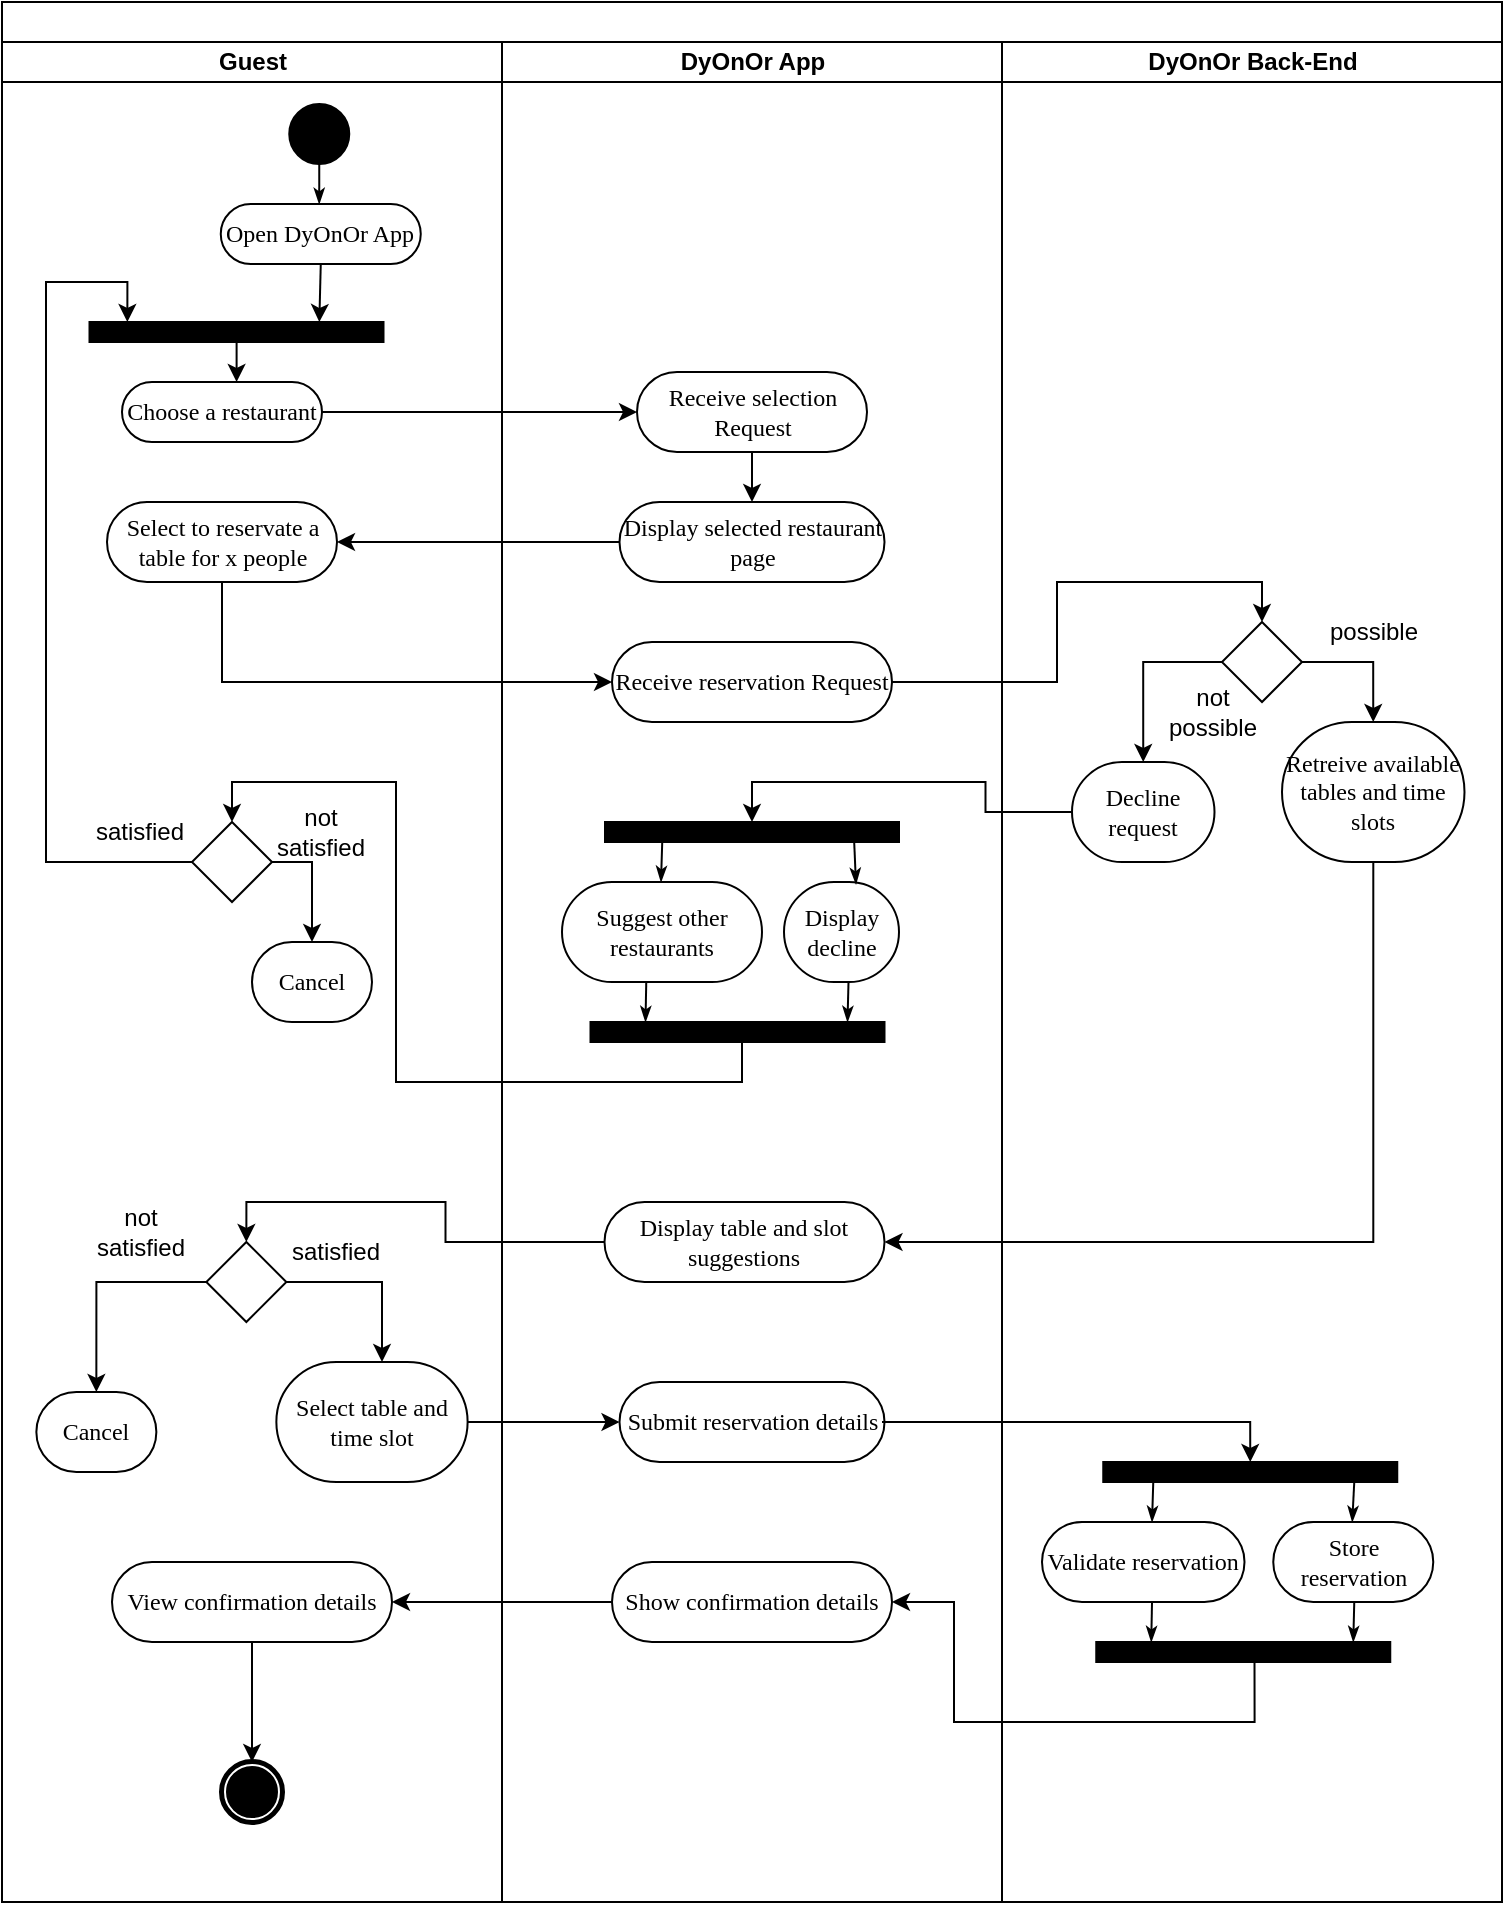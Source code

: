 <mxfile version="24.8.6">
  <diagram name="Page-1" id="0783ab3e-0a74-02c8-0abd-f7b4e66b4bec">
    <mxGraphModel dx="987" dy="1136" grid="1" gridSize="10" guides="1" tooltips="1" connect="1" arrows="1" fold="1" page="1" pageScale="1" pageWidth="850" pageHeight="1100" background="none" math="0" shadow="0">
      <root>
        <mxCell id="0" />
        <mxCell id="1" parent="0" />
        <mxCell id="1c1d494c118603dd-1" value="" style="swimlane;html=1;childLayout=stackLayout;startSize=20;rounded=0;shadow=0;comic=0;labelBackgroundColor=none;strokeWidth=1;fontFamily=Verdana;fontSize=12;align=center;" parent="1" vertex="1">
          <mxGeometry x="40" y="20" width="750" height="950" as="geometry" />
        </mxCell>
        <mxCell id="1c1d494c118603dd-2" value="Guest" style="swimlane;html=1;startSize=20;" parent="1c1d494c118603dd-1" vertex="1">
          <mxGeometry y="20" width="250" height="930" as="geometry" />
        </mxCell>
        <mxCell id="60571a20871a0731-4" value="" style="ellipse;whiteSpace=wrap;html=1;rounded=0;shadow=0;comic=0;labelBackgroundColor=none;strokeWidth=1;fillColor=#000000;fontFamily=Verdana;fontSize=12;align=center;" parent="1c1d494c118603dd-2" vertex="1">
          <mxGeometry x="143.63" y="31" width="30" height="30" as="geometry" />
        </mxCell>
        <mxCell id="60571a20871a0731-8" value="Open DyOnOr App" style="rounded=1;whiteSpace=wrap;html=1;shadow=0;comic=0;labelBackgroundColor=none;strokeWidth=1;fontFamily=Verdana;fontSize=12;align=center;arcSize=50;" parent="1c1d494c118603dd-2" vertex="1">
          <mxGeometry x="109.38" y="81" width="100" height="30" as="geometry" />
        </mxCell>
        <mxCell id="1c1d494c118603dd-27" style="edgeStyle=orthogonalEdgeStyle;rounded=0;html=1;labelBackgroundColor=none;startArrow=none;startFill=0;startSize=5;endArrow=classicThin;endFill=1;endSize=5;jettySize=auto;orthogonalLoop=1;strokeWidth=1;fontFamily=Verdana;fontSize=12" parent="1c1d494c118603dd-2" source="60571a20871a0731-4" target="60571a20871a0731-8" edge="1">
          <mxGeometry relative="1" as="geometry" />
        </mxCell>
        <mxCell id="XNlw5FPeqtOS92LYTXNj-5" value="Choose a restaurant" style="rounded=1;whiteSpace=wrap;html=1;shadow=0;comic=0;labelBackgroundColor=none;strokeWidth=1;fontFamily=Verdana;fontSize=12;align=center;arcSize=50;" parent="1c1d494c118603dd-2" vertex="1">
          <mxGeometry x="60" y="170" width="100" height="30" as="geometry" />
        </mxCell>
        <mxCell id="XNlw5FPeqtOS92LYTXNj-14" value="Select to reservate a table for x people" style="rounded=1;whiteSpace=wrap;html=1;shadow=0;comic=0;labelBackgroundColor=none;strokeWidth=1;fontFamily=Verdana;fontSize=12;align=center;arcSize=50;" parent="1c1d494c118603dd-2" vertex="1">
          <mxGeometry x="52.5" y="230" width="115" height="40" as="geometry" />
        </mxCell>
        <mxCell id="XNlw5FPeqtOS92LYTXNj-24" value="Select table and time slot" style="rounded=1;whiteSpace=wrap;html=1;shadow=0;comic=0;labelBackgroundColor=none;strokeWidth=1;fontFamily=Verdana;fontSize=12;align=center;arcSize=50;" parent="1c1d494c118603dd-2" vertex="1">
          <mxGeometry x="137.18" y="660" width="95.63" height="60" as="geometry" />
        </mxCell>
        <mxCell id="u8ni4VSXbeXr_Ucm6xt7-27" style="edgeStyle=orthogonalEdgeStyle;rounded=0;orthogonalLoop=1;jettySize=auto;html=1;entryX=0.5;entryY=0;entryDx=0;entryDy=0;" edge="1" parent="1c1d494c118603dd-2" source="u8ni4VSXbeXr_Ucm6xt7-20" target="u8ni4VSXbeXr_Ucm6xt7-24">
          <mxGeometry relative="1" as="geometry" />
        </mxCell>
        <mxCell id="u8ni4VSXbeXr_Ucm6xt7-20" value="" style="rhombus;whiteSpace=wrap;html=1;" vertex="1" parent="1c1d494c118603dd-2">
          <mxGeometry x="102.18" y="600" width="40" height="40" as="geometry" />
        </mxCell>
        <mxCell id="u8ni4VSXbeXr_Ucm6xt7-21" value="satisfied" style="text;html=1;align=center;verticalAlign=middle;whiteSpace=wrap;rounded=0;" vertex="1" parent="1c1d494c118603dd-2">
          <mxGeometry x="137.18" y="590" width="60" height="30" as="geometry" />
        </mxCell>
        <mxCell id="u8ni4VSXbeXr_Ucm6xt7-22" value="not satisfied" style="text;html=1;align=center;verticalAlign=middle;whiteSpace=wrap;rounded=0;rotation=0;" vertex="1" parent="1c1d494c118603dd-2">
          <mxGeometry x="43.75" y="580" width="51.25" height="30" as="geometry" />
        </mxCell>
        <mxCell id="u8ni4VSXbeXr_Ucm6xt7-24" value="Cancel" style="rounded=1;whiteSpace=wrap;html=1;shadow=0;comic=0;labelBackgroundColor=none;strokeWidth=1;fontFamily=Verdana;fontSize=12;align=center;arcSize=50;" vertex="1" parent="1c1d494c118603dd-2">
          <mxGeometry x="17.18" y="675" width="60" height="40" as="geometry" />
        </mxCell>
        <mxCell id="u8ni4VSXbeXr_Ucm6xt7-44" style="edgeStyle=orthogonalEdgeStyle;rounded=0;orthogonalLoop=1;jettySize=auto;html=1;entryX=0.5;entryY=0;entryDx=0;entryDy=0;" edge="1" parent="1c1d494c118603dd-2" source="u8ni4VSXbeXr_Ucm6xt7-37" target="u8ni4VSXbeXr_Ucm6xt7-41">
          <mxGeometry relative="1" as="geometry">
            <Array as="points">
              <mxPoint x="155" y="410" />
            </Array>
          </mxGeometry>
        </mxCell>
        <mxCell id="u8ni4VSXbeXr_Ucm6xt7-45" style="edgeStyle=orthogonalEdgeStyle;rounded=0;orthogonalLoop=1;jettySize=auto;html=1;entryX=0.25;entryY=0;entryDx=0;entryDy=0;exitX=1;exitY=1;exitDx=0;exitDy=0;" edge="1" parent="1c1d494c118603dd-2" source="u8ni4VSXbeXr_Ucm6xt7-49">
          <mxGeometry relative="1" as="geometry">
            <mxPoint x="77.18" y="410" as="sourcePoint" />
            <mxPoint x="62.68" y="140" as="targetPoint" />
            <Array as="points">
              <mxPoint x="22" y="410" />
              <mxPoint x="22" y="120" />
              <mxPoint x="63" y="120" />
            </Array>
          </mxGeometry>
        </mxCell>
        <mxCell id="u8ni4VSXbeXr_Ucm6xt7-37" value="" style="rhombus;whiteSpace=wrap;html=1;" vertex="1" parent="1c1d494c118603dd-2">
          <mxGeometry x="95.0" y="390" width="40" height="40" as="geometry" />
        </mxCell>
        <mxCell id="u8ni4VSXbeXr_Ucm6xt7-41" value="Cancel" style="rounded=1;whiteSpace=wrap;html=1;shadow=0;comic=0;labelBackgroundColor=none;strokeWidth=1;fontFamily=Verdana;fontSize=12;align=center;arcSize=50;" vertex="1" parent="1c1d494c118603dd-2">
          <mxGeometry x="125" y="450" width="60" height="40" as="geometry" />
        </mxCell>
        <mxCell id="u8ni4VSXbeXr_Ucm6xt7-47" style="edgeStyle=orthogonalEdgeStyle;rounded=0;orthogonalLoop=1;jettySize=auto;html=1;" edge="1" parent="1c1d494c118603dd-2">
          <mxGeometry relative="1" as="geometry">
            <mxPoint x="142.18" y="620" as="sourcePoint" />
            <mxPoint x="190" y="660" as="targetPoint" />
            <Array as="points">
              <mxPoint x="190" y="620" />
              <mxPoint x="190" y="660" />
            </Array>
          </mxGeometry>
        </mxCell>
        <mxCell id="u8ni4VSXbeXr_Ucm6xt7-48" value="not satisfied" style="text;html=1;align=center;verticalAlign=middle;whiteSpace=wrap;rounded=0;rotation=0;" vertex="1" parent="1c1d494c118603dd-2">
          <mxGeometry x="133.75" y="380" width="51.25" height="30" as="geometry" />
        </mxCell>
        <mxCell id="u8ni4VSXbeXr_Ucm6xt7-49" value="satisfied" style="text;html=1;align=center;verticalAlign=middle;whiteSpace=wrap;rounded=0;" vertex="1" parent="1c1d494c118603dd-2">
          <mxGeometry x="39.37" y="380" width="60" height="30" as="geometry" />
        </mxCell>
        <mxCell id="u8ni4VSXbeXr_Ucm6xt7-61" value="" style="edgeStyle=orthogonalEdgeStyle;rounded=0;orthogonalLoop=1;jettySize=auto;html=1;" edge="1" parent="1c1d494c118603dd-2" source="u8ni4VSXbeXr_Ucm6xt7-53">
          <mxGeometry relative="1" as="geometry">
            <mxPoint x="117" y="170" as="targetPoint" />
          </mxGeometry>
        </mxCell>
        <mxCell id="u8ni4VSXbeXr_Ucm6xt7-53" value="" style="whiteSpace=wrap;html=1;rounded=0;shadow=0;comic=0;labelBackgroundColor=none;strokeWidth=1;fillColor=#000000;fontFamily=Verdana;fontSize=12;align=center;rotation=0;" vertex="1" parent="1c1d494c118603dd-2">
          <mxGeometry x="43.75" y="140" width="147" height="10" as="geometry" />
        </mxCell>
        <mxCell id="u8ni4VSXbeXr_Ucm6xt7-59" value="" style="endArrow=classic;html=1;rounded=0;exitX=0.5;exitY=1;exitDx=0;exitDy=0;entryX=0.655;entryY=-0.1;entryDx=0;entryDy=0;entryPerimeter=0;" edge="1" parent="1c1d494c118603dd-2" source="60571a20871a0731-8">
          <mxGeometry width="50" height="50" relative="1" as="geometry">
            <mxPoint x="388.63" y="541" as="sourcePoint" />
            <mxPoint x="158.665" y="140" as="targetPoint" />
          </mxGeometry>
        </mxCell>
        <mxCell id="XNlw5FPeqtOS92LYTXNj-6" style="edgeStyle=orthogonalEdgeStyle;rounded=0;orthogonalLoop=1;jettySize=auto;html=1;entryX=0;entryY=0.5;entryDx=0;entryDy=0;" parent="1c1d494c118603dd-1" source="XNlw5FPeqtOS92LYTXNj-5" target="XNlw5FPeqtOS92LYTXNj-7" edge="1">
          <mxGeometry relative="1" as="geometry">
            <mxPoint x="290" y="205" as="targetPoint" />
          </mxGeometry>
        </mxCell>
        <mxCell id="XNlw5FPeqtOS92LYTXNj-16" style="edgeStyle=orthogonalEdgeStyle;rounded=0;orthogonalLoop=1;jettySize=auto;html=1;entryX=1;entryY=0.5;entryDx=0;entryDy=0;" parent="1c1d494c118603dd-1" source="XNlw5FPeqtOS92LYTXNj-12" target="XNlw5FPeqtOS92LYTXNj-14" edge="1">
          <mxGeometry relative="1" as="geometry" />
        </mxCell>
        <mxCell id="XNlw5FPeqtOS92LYTXNj-20" style="edgeStyle=orthogonalEdgeStyle;rounded=0;orthogonalLoop=1;jettySize=auto;html=1;entryX=0;entryY=0.5;entryDx=0;entryDy=0;" parent="1c1d494c118603dd-1" source="XNlw5FPeqtOS92LYTXNj-14" target="XNlw5FPeqtOS92LYTXNj-17" edge="1">
          <mxGeometry relative="1" as="geometry">
            <Array as="points">
              <mxPoint x="110" y="340" />
            </Array>
          </mxGeometry>
        </mxCell>
        <mxCell id="XNlw5FPeqtOS92LYTXNj-21" style="edgeStyle=orthogonalEdgeStyle;rounded=0;orthogonalLoop=1;jettySize=auto;html=1;entryX=0.5;entryY=0;entryDx=0;entryDy=0;" parent="1c1d494c118603dd-1" source="XNlw5FPeqtOS92LYTXNj-17" target="u8ni4VSXbeXr_Ucm6xt7-1" edge="1">
          <mxGeometry relative="1" as="geometry" />
        </mxCell>
        <mxCell id="XNlw5FPeqtOS92LYTXNj-23" style="edgeStyle=orthogonalEdgeStyle;rounded=0;orthogonalLoop=1;jettySize=auto;html=1;entryX=1;entryY=0.5;entryDx=0;entryDy=0;" parent="1c1d494c118603dd-1" source="XNlw5FPeqtOS92LYTXNj-18" target="XNlw5FPeqtOS92LYTXNj-22" edge="1">
          <mxGeometry relative="1" as="geometry">
            <Array as="points">
              <mxPoint x="686" y="620" />
            </Array>
          </mxGeometry>
        </mxCell>
        <mxCell id="1c1d494c118603dd-3" value="DyOnOr App" style="swimlane;html=1;startSize=20;" parent="1c1d494c118603dd-1" vertex="1">
          <mxGeometry x="250" y="20" width="250" height="930" as="geometry" />
        </mxCell>
        <mxCell id="XNlw5FPeqtOS92LYTXNj-7" value="Receive selection Request" style="rounded=1;whiteSpace=wrap;html=1;shadow=0;comic=0;labelBackgroundColor=none;strokeWidth=1;fontFamily=Verdana;fontSize=12;align=center;arcSize=50;" parent="1c1d494c118603dd-3" vertex="1">
          <mxGeometry x="67.5" y="165" width="115" height="40" as="geometry" />
        </mxCell>
        <mxCell id="XNlw5FPeqtOS92LYTXNj-12" value="Display selected restaurant page" style="rounded=1;whiteSpace=wrap;html=1;shadow=0;comic=0;labelBackgroundColor=none;strokeWidth=1;fontFamily=Verdana;fontSize=12;align=center;arcSize=50;" parent="1c1d494c118603dd-3" vertex="1">
          <mxGeometry x="58.75" y="230" width="132.5" height="40" as="geometry" />
        </mxCell>
        <mxCell id="XNlw5FPeqtOS92LYTXNj-17" value="Receive reservation Request" style="rounded=1;whiteSpace=wrap;html=1;shadow=0;comic=0;labelBackgroundColor=none;strokeWidth=1;fontFamily=Verdana;fontSize=12;align=center;arcSize=50;" parent="1c1d494c118603dd-3" vertex="1">
          <mxGeometry x="55" y="300" width="140" height="40" as="geometry" />
        </mxCell>
        <mxCell id="XNlw5FPeqtOS92LYTXNj-22" value="Display table and slot suggestions" style="rounded=1;whiteSpace=wrap;html=1;shadow=0;comic=0;labelBackgroundColor=none;strokeWidth=1;fontFamily=Verdana;fontSize=12;align=center;arcSize=50;" parent="1c1d494c118603dd-3" vertex="1">
          <mxGeometry x="51.25" y="580" width="140" height="40" as="geometry" />
        </mxCell>
        <mxCell id="XNlw5FPeqtOS92LYTXNj-25" value="Submit reservation details" style="rounded=1;whiteSpace=wrap;html=1;shadow=0;comic=0;labelBackgroundColor=none;strokeWidth=1;fontFamily=Verdana;fontSize=12;align=center;arcSize=50;" parent="1c1d494c118603dd-3" vertex="1">
          <mxGeometry x="58.75" y="670" width="132.5" height="40" as="geometry" />
        </mxCell>
        <mxCell id="XNlw5FPeqtOS92LYTXNj-8" style="edgeStyle=orthogonalEdgeStyle;rounded=0;orthogonalLoop=1;jettySize=auto;html=1;entryX=0.5;entryY=0;entryDx=0;entryDy=0;" parent="1c1d494c118603dd-3" source="XNlw5FPeqtOS92LYTXNj-7" target="XNlw5FPeqtOS92LYTXNj-12" edge="1">
          <mxGeometry relative="1" as="geometry">
            <mxPoint x="320.03" y="185" as="targetPoint" />
          </mxGeometry>
        </mxCell>
        <mxCell id="XNlw5FPeqtOS92LYTXNj-42" style="edgeStyle=orthogonalEdgeStyle;rounded=0;orthogonalLoop=1;jettySize=auto;html=1;entryX=1;entryY=0.5;entryDx=0;entryDy=0;" parent="1c1d494c118603dd-3" edge="1">
          <mxGeometry relative="1" as="geometry">
            <mxPoint x="376.25" y="810" as="sourcePoint" />
            <mxPoint x="195" y="780" as="targetPoint" />
            <Array as="points">
              <mxPoint x="376" y="840" />
              <mxPoint x="226" y="840" />
              <mxPoint x="226" y="780" />
            </Array>
          </mxGeometry>
        </mxCell>
        <mxCell id="u8ni4VSXbeXr_Ucm6xt7-14" value="Display decline" style="rounded=1;whiteSpace=wrap;html=1;shadow=0;comic=0;labelBackgroundColor=none;strokeWidth=1;fontFamily=Verdana;fontSize=12;align=center;arcSize=50;" vertex="1" parent="1c1d494c118603dd-3">
          <mxGeometry x="141" y="420" width="57.5" height="50" as="geometry" />
        </mxCell>
        <mxCell id="u8ni4VSXbeXr_Ucm6xt7-29" value="" style="whiteSpace=wrap;html=1;rounded=0;shadow=0;comic=0;labelBackgroundColor=none;strokeWidth=1;fillColor=#000000;fontFamily=Verdana;fontSize=12;align=center;rotation=0;" vertex="1" parent="1c1d494c118603dd-3">
          <mxGeometry x="51.5" y="390" width="147" height="10" as="geometry" />
        </mxCell>
        <mxCell id="XNlw5FPeqtOS92LYTXNj-43" value="View confirmation details" style="rounded=1;whiteSpace=wrap;html=1;shadow=0;comic=0;labelBackgroundColor=none;strokeWidth=1;fontFamily=Verdana;fontSize=12;align=center;arcSize=50;" parent="1c1d494c118603dd-3" vertex="1">
          <mxGeometry x="-195" y="760" width="140" height="40" as="geometry" />
        </mxCell>
        <mxCell id="60571a20871a0731-5" value="" style="shape=mxgraph.bpmn.shape;html=1;verticalLabelPosition=bottom;labelBackgroundColor=#ffffff;verticalAlign=top;perimeter=ellipsePerimeter;outline=end;symbol=terminate;rounded=0;shadow=0;comic=0;strokeWidth=1;fontFamily=Verdana;fontSize=12;align=center;" parent="1c1d494c118603dd-3" vertex="1">
          <mxGeometry x="-140" y="860" width="30" height="30" as="geometry" />
        </mxCell>
        <mxCell id="XNlw5FPeqtOS92LYTXNj-53" style="edgeStyle=orthogonalEdgeStyle;rounded=0;orthogonalLoop=1;jettySize=auto;html=1;entryX=1;entryY=0.5;entryDx=0;entryDy=0;" parent="1c1d494c118603dd-3" source="XNlw5FPeqtOS92LYTXNj-40" target="XNlw5FPeqtOS92LYTXNj-43" edge="1">
          <mxGeometry relative="1" as="geometry" />
        </mxCell>
        <mxCell id="XNlw5FPeqtOS92LYTXNj-40" value="Show confirmation details" style="rounded=1;whiteSpace=wrap;html=1;shadow=0;comic=0;labelBackgroundColor=none;strokeWidth=1;fontFamily=Verdana;fontSize=12;align=center;arcSize=50;" parent="1c1d494c118603dd-3" vertex="1">
          <mxGeometry x="55" y="760" width="140" height="40" as="geometry" />
        </mxCell>
        <mxCell id="XNlw5FPeqtOS92LYTXNj-55" style="edgeStyle=orthogonalEdgeStyle;rounded=0;orthogonalLoop=1;jettySize=auto;html=1;entryX=0.5;entryY=0;entryDx=0;entryDy=0;" parent="1c1d494c118603dd-3" source="XNlw5FPeqtOS92LYTXNj-43" target="60571a20871a0731-5" edge="1">
          <mxGeometry relative="1" as="geometry" />
        </mxCell>
        <mxCell id="u8ni4VSXbeXr_Ucm6xt7-30" value="Suggest other restaurants" style="rounded=1;whiteSpace=wrap;html=1;shadow=0;comic=0;labelBackgroundColor=none;strokeWidth=1;fontFamily=Verdana;fontSize=12;align=center;arcSize=50;" vertex="1" parent="1c1d494c118603dd-3">
          <mxGeometry x="30" y="420" width="100" height="50" as="geometry" />
        </mxCell>
        <mxCell id="u8ni4VSXbeXr_Ucm6xt7-31" style="edgeStyle=none;rounded=0;html=1;labelBackgroundColor=none;startArrow=none;startFill=0;startSize=5;endArrow=classicThin;endFill=1;endSize=5;jettySize=auto;orthogonalLoop=1;strokeWidth=1;fontFamily=Verdana;fontSize=12;entryX=0.5;entryY=0;entryDx=0;entryDy=0;" edge="1" parent="1c1d494c118603dd-3">
          <mxGeometry relative="1" as="geometry">
            <mxPoint x="80.12" y="400" as="sourcePoint" />
            <mxPoint x="79.495" y="420" as="targetPoint" />
          </mxGeometry>
        </mxCell>
        <mxCell id="u8ni4VSXbeXr_Ucm6xt7-32" style="edgeStyle=none;rounded=0;html=1;labelBackgroundColor=none;startArrow=none;startFill=0;startSize=5;endArrow=classicThin;endFill=1;endSize=5;jettySize=auto;orthogonalLoop=1;strokeWidth=1;fontFamily=Verdana;fontSize=12;entryX=0.626;entryY=0.02;entryDx=0;entryDy=0;exitX=0.847;exitY=0.8;exitDx=0;exitDy=0;exitPerimeter=0;entryPerimeter=0;" edge="1" parent="1c1d494c118603dd-3" source="u8ni4VSXbeXr_Ucm6xt7-29" target="u8ni4VSXbeXr_Ucm6xt7-14">
          <mxGeometry relative="1" as="geometry">
            <mxPoint x="170" y="410" as="sourcePoint" />
            <mxPoint x="89.495" y="430" as="targetPoint" />
          </mxGeometry>
        </mxCell>
        <mxCell id="u8ni4VSXbeXr_Ucm6xt7-33" value="" style="whiteSpace=wrap;html=1;rounded=0;shadow=0;comic=0;labelBackgroundColor=none;strokeWidth=1;fillColor=#000000;fontFamily=Verdana;fontSize=12;align=center;rotation=0;" vertex="1" parent="1c1d494c118603dd-3">
          <mxGeometry x="44.25" y="490" width="147" height="10" as="geometry" />
        </mxCell>
        <mxCell id="u8ni4VSXbeXr_Ucm6xt7-34" style="edgeStyle=none;rounded=0;html=1;labelBackgroundColor=none;startArrow=none;startFill=0;startSize=5;endArrow=classicThin;endFill=1;endSize=5;jettySize=auto;orthogonalLoop=1;strokeWidth=1;fontFamily=Verdana;fontSize=12;" edge="1" parent="1c1d494c118603dd-3">
          <mxGeometry relative="1" as="geometry">
            <mxPoint x="72.13" y="470" as="sourcePoint" />
            <mxPoint x="71.75" y="490" as="targetPoint" />
            <Array as="points">
              <mxPoint x="71.63" y="470" />
            </Array>
          </mxGeometry>
        </mxCell>
        <mxCell id="u8ni4VSXbeXr_Ucm6xt7-35" style="edgeStyle=none;rounded=0;html=1;labelBackgroundColor=none;startArrow=none;startFill=0;startSize=5;endArrow=classicThin;endFill=1;endSize=5;jettySize=auto;orthogonalLoop=1;strokeWidth=1;fontFamily=Verdana;fontSize=12;" edge="1" parent="1c1d494c118603dd-3">
          <mxGeometry relative="1" as="geometry">
            <mxPoint x="173.25" y="470" as="sourcePoint" />
            <mxPoint x="172.75" y="490" as="targetPoint" />
          </mxGeometry>
        </mxCell>
        <mxCell id="1c1d494c118603dd-4" value="DyOnOr Back-End" style="swimlane;html=1;startSize=20;" parent="1c1d494c118603dd-1" vertex="1">
          <mxGeometry x="500" y="20" width="250" height="930" as="geometry" />
        </mxCell>
        <mxCell id="XNlw5FPeqtOS92LYTXNj-18" value="Retreive available tables and time slots" style="rounded=1;whiteSpace=wrap;html=1;shadow=0;comic=0;labelBackgroundColor=none;strokeWidth=1;fontFamily=Verdana;fontSize=12;align=center;arcSize=50;" parent="1c1d494c118603dd-4" vertex="1">
          <mxGeometry x="140" y="340" width="91.25" height="70" as="geometry" />
        </mxCell>
        <mxCell id="1c1d494c118603dd-12" value="" style="whiteSpace=wrap;html=1;rounded=0;shadow=0;comic=0;labelBackgroundColor=none;strokeWidth=1;fillColor=#000000;fontFamily=Verdana;fontSize=12;align=center;rotation=0;" parent="1c1d494c118603dd-4" vertex="1">
          <mxGeometry x="50.63" y="710" width="147" height="10" as="geometry" />
        </mxCell>
        <mxCell id="XNlw5FPeqtOS92LYTXNj-31" value="Validate reservation" style="rounded=1;whiteSpace=wrap;html=1;shadow=0;comic=0;labelBackgroundColor=none;strokeWidth=1;fontFamily=Verdana;fontSize=12;align=center;arcSize=50;" parent="1c1d494c118603dd-4" vertex="1">
          <mxGeometry x="20" y="740" width="101.25" height="40" as="geometry" />
        </mxCell>
        <mxCell id="XNlw5FPeqtOS92LYTXNj-32" value="Store reservation" style="rounded=1;whiteSpace=wrap;html=1;shadow=0;comic=0;labelBackgroundColor=none;strokeWidth=1;fontFamily=Verdana;fontSize=12;align=center;arcSize=50;" parent="1c1d494c118603dd-4" vertex="1">
          <mxGeometry x="135.63" y="740" width="80" height="40" as="geometry" />
        </mxCell>
        <mxCell id="XNlw5FPeqtOS92LYTXNj-33" style="edgeStyle=none;rounded=0;html=1;labelBackgroundColor=none;startArrow=none;startFill=0;startSize=5;endArrow=classicThin;endFill=1;endSize=5;jettySize=auto;orthogonalLoop=1;strokeWidth=1;fontFamily=Verdana;fontSize=12;entryX=0.5;entryY=0;entryDx=0;entryDy=0;" parent="1c1d494c118603dd-4" edge="1">
          <mxGeometry relative="1" as="geometry">
            <mxPoint x="75.63" y="720" as="sourcePoint" />
            <mxPoint x="75.005" y="740" as="targetPoint" />
          </mxGeometry>
        </mxCell>
        <mxCell id="XNlw5FPeqtOS92LYTXNj-35" style="edgeStyle=none;rounded=0;html=1;labelBackgroundColor=none;startArrow=none;startFill=0;startSize=5;endArrow=classicThin;endFill=1;endSize=5;jettySize=auto;orthogonalLoop=1;strokeWidth=1;fontFamily=Verdana;fontSize=12;entryX=0.5;entryY=0;entryDx=0;entryDy=0;" parent="1c1d494c118603dd-4" edge="1">
          <mxGeometry relative="1" as="geometry">
            <mxPoint x="176.13" y="720" as="sourcePoint" />
            <mxPoint x="175.13" y="740" as="targetPoint" />
          </mxGeometry>
        </mxCell>
        <mxCell id="XNlw5FPeqtOS92LYTXNj-36" value="" style="whiteSpace=wrap;html=1;rounded=0;shadow=0;comic=0;labelBackgroundColor=none;strokeWidth=1;fillColor=#000000;fontFamily=Verdana;fontSize=12;align=center;rotation=0;" parent="1c1d494c118603dd-4" vertex="1">
          <mxGeometry x="47.13" y="800" width="147" height="10" as="geometry" />
        </mxCell>
        <mxCell id="XNlw5FPeqtOS92LYTXNj-37" style="edgeStyle=none;rounded=0;html=1;labelBackgroundColor=none;startArrow=none;startFill=0;startSize=5;endArrow=classicThin;endFill=1;endSize=5;jettySize=auto;orthogonalLoop=1;strokeWidth=1;fontFamily=Verdana;fontSize=12;" parent="1c1d494c118603dd-4" edge="1">
          <mxGeometry relative="1" as="geometry">
            <mxPoint x="75.01" y="780" as="sourcePoint" />
            <mxPoint x="74.63" y="800" as="targetPoint" />
            <Array as="points">
              <mxPoint x="74.51" y="780" />
            </Array>
          </mxGeometry>
        </mxCell>
        <mxCell id="XNlw5FPeqtOS92LYTXNj-38" style="edgeStyle=none;rounded=0;html=1;labelBackgroundColor=none;startArrow=none;startFill=0;startSize=5;endArrow=classicThin;endFill=1;endSize=5;jettySize=auto;orthogonalLoop=1;strokeWidth=1;fontFamily=Verdana;fontSize=12;" parent="1c1d494c118603dd-4" edge="1">
          <mxGeometry relative="1" as="geometry">
            <mxPoint x="176.13" y="780" as="sourcePoint" />
            <mxPoint x="175.63" y="800" as="targetPoint" />
          </mxGeometry>
        </mxCell>
        <mxCell id="XNlw5FPeqtOS92LYTXNj-49" style="edgeStyle=orthogonalEdgeStyle;rounded=0;orthogonalLoop=1;jettySize=auto;html=1;entryX=0.5;entryY=0;entryDx=0;entryDy=0;" parent="1c1d494c118603dd-4" target="1c1d494c118603dd-12" edge="1">
          <mxGeometry relative="1" as="geometry">
            <mxPoint x="-60" y="690" as="sourcePoint" />
            <mxPoint x="177.065" y="530" as="targetPoint" />
            <Array as="points">
              <mxPoint x="-60" y="690" />
              <mxPoint x="124" y="690" />
            </Array>
          </mxGeometry>
        </mxCell>
        <mxCell id="u8ni4VSXbeXr_Ucm6xt7-7" style="edgeStyle=orthogonalEdgeStyle;rounded=0;orthogonalLoop=1;jettySize=auto;html=1;entryX=0.5;entryY=0;entryDx=0;entryDy=0;" edge="1" parent="1c1d494c118603dd-4" source="u8ni4VSXbeXr_Ucm6xt7-1" target="XNlw5FPeqtOS92LYTXNj-18">
          <mxGeometry relative="1" as="geometry">
            <Array as="points">
              <mxPoint x="186" y="310" />
            </Array>
          </mxGeometry>
        </mxCell>
        <mxCell id="u8ni4VSXbeXr_Ucm6xt7-8" value="" style="edgeStyle=orthogonalEdgeStyle;rounded=0;orthogonalLoop=1;jettySize=auto;html=1;entryX=0.5;entryY=0;entryDx=0;entryDy=0;" edge="1" parent="1c1d494c118603dd-4" source="u8ni4VSXbeXr_Ucm6xt7-1" target="u8ni4VSXbeXr_Ucm6xt7-9">
          <mxGeometry relative="1" as="geometry">
            <Array as="points">
              <mxPoint x="71" y="310" />
            </Array>
          </mxGeometry>
        </mxCell>
        <mxCell id="u8ni4VSXbeXr_Ucm6xt7-1" value="" style="rhombus;whiteSpace=wrap;html=1;" vertex="1" parent="1c1d494c118603dd-4">
          <mxGeometry x="110" y="290" width="40" height="40" as="geometry" />
        </mxCell>
        <mxCell id="u8ni4VSXbeXr_Ucm6xt7-2" value="possible" style="text;html=1;align=center;verticalAlign=middle;whiteSpace=wrap;rounded=0;" vertex="1" parent="1c1d494c118603dd-4">
          <mxGeometry x="155.63" y="280" width="60" height="30" as="geometry" />
        </mxCell>
        <mxCell id="u8ni4VSXbeXr_Ucm6xt7-3" value="not possible" style="text;html=1;align=center;verticalAlign=middle;whiteSpace=wrap;rounded=0;" vertex="1" parent="1c1d494c118603dd-4">
          <mxGeometry x="80" y="320" width="51.25" height="30" as="geometry" />
        </mxCell>
        <mxCell id="u8ni4VSXbeXr_Ucm6xt7-9" value="Decline request" style="rounded=1;whiteSpace=wrap;html=1;shadow=0;comic=0;labelBackgroundColor=none;strokeWidth=1;fontFamily=Verdana;fontSize=12;align=center;arcSize=50;" vertex="1" parent="1c1d494c118603dd-4">
          <mxGeometry x="35" y="360" width="71.25" height="50" as="geometry" />
        </mxCell>
        <mxCell id="u8ni4VSXbeXr_Ucm6xt7-23" style="edgeStyle=orthogonalEdgeStyle;rounded=0;orthogonalLoop=1;jettySize=auto;html=1;entryX=0.5;entryY=0;entryDx=0;entryDy=0;" edge="1" parent="1c1d494c118603dd-1" source="XNlw5FPeqtOS92LYTXNj-22" target="u8ni4VSXbeXr_Ucm6xt7-20">
          <mxGeometry relative="1" as="geometry" />
        </mxCell>
        <mxCell id="u8ni4VSXbeXr_Ucm6xt7-28" style="edgeStyle=orthogonalEdgeStyle;rounded=0;orthogonalLoop=1;jettySize=auto;html=1;" edge="1" parent="1c1d494c118603dd-1" source="XNlw5FPeqtOS92LYTXNj-24" target="XNlw5FPeqtOS92LYTXNj-25">
          <mxGeometry relative="1" as="geometry" />
        </mxCell>
        <mxCell id="u8ni4VSXbeXr_Ucm6xt7-36" style="edgeStyle=orthogonalEdgeStyle;rounded=0;orthogonalLoop=1;jettySize=auto;html=1;entryX=0.5;entryY=0;entryDx=0;entryDy=0;exitX=0.5;exitY=1;exitDx=0;exitDy=0;" edge="1" parent="1c1d494c118603dd-1" source="u8ni4VSXbeXr_Ucm6xt7-33" target="u8ni4VSXbeXr_Ucm6xt7-37">
          <mxGeometry relative="1" as="geometry">
            <mxPoint x="223.68" y="410" as="targetPoint" />
            <mxPoint x="443.98" y="520" as="sourcePoint" />
            <Array as="points">
              <mxPoint x="370" y="520" />
              <mxPoint x="370" y="540" />
              <mxPoint x="197" y="540" />
              <mxPoint x="197" y="390" />
              <mxPoint x="115" y="390" />
            </Array>
          </mxGeometry>
        </mxCell>
        <mxCell id="u8ni4VSXbeXr_Ucm6xt7-46" style="edgeStyle=orthogonalEdgeStyle;rounded=0;orthogonalLoop=1;jettySize=auto;html=1;entryX=0.5;entryY=0;entryDx=0;entryDy=0;" edge="1" parent="1c1d494c118603dd-1" source="u8ni4VSXbeXr_Ucm6xt7-9" target="u8ni4VSXbeXr_Ucm6xt7-29">
          <mxGeometry relative="1" as="geometry" />
        </mxCell>
      </root>
    </mxGraphModel>
  </diagram>
</mxfile>
